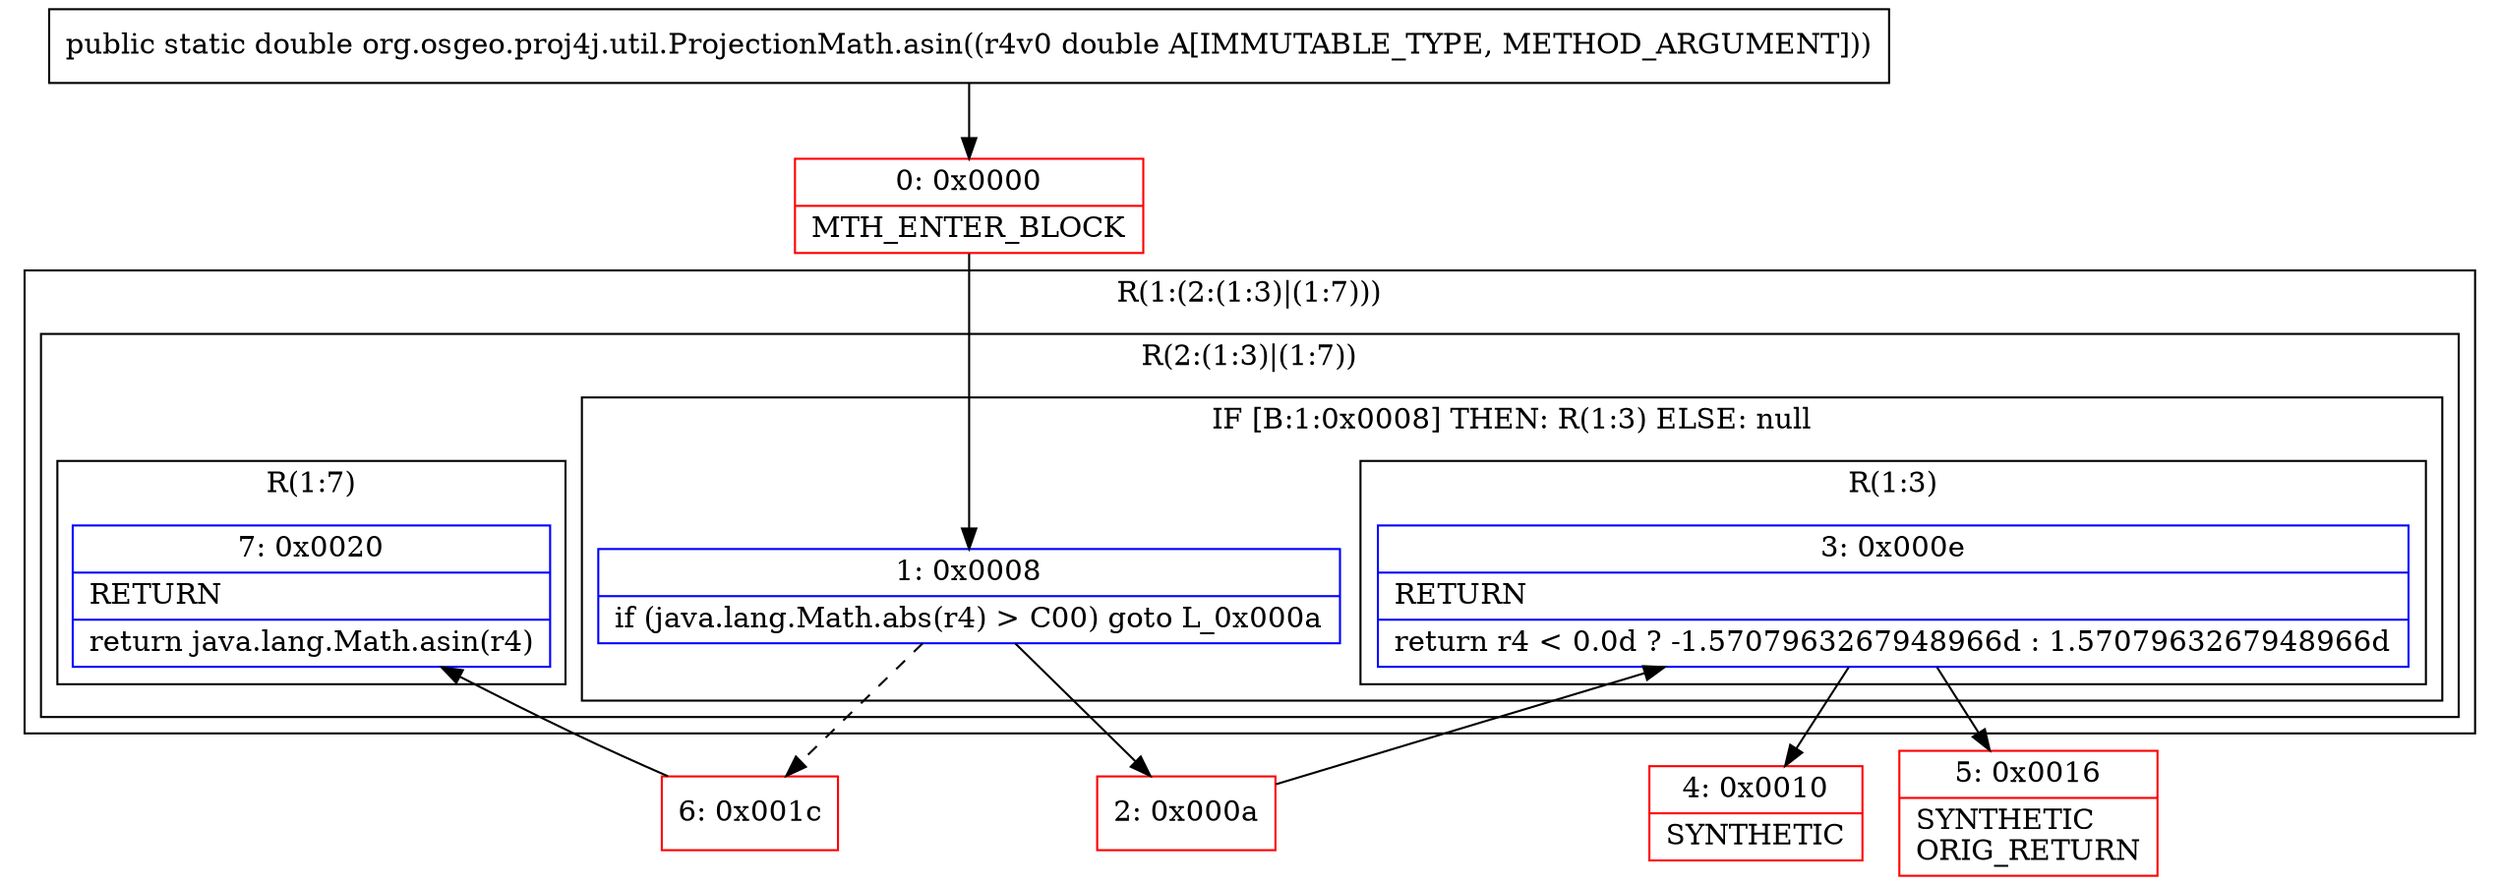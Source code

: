 digraph "CFG fororg.osgeo.proj4j.util.ProjectionMath.asin(D)D" {
subgraph cluster_Region_796196288 {
label = "R(1:(2:(1:3)|(1:7)))";
node [shape=record,color=blue];
subgraph cluster_Region_111661564 {
label = "R(2:(1:3)|(1:7))";
node [shape=record,color=blue];
subgraph cluster_IfRegion_307860951 {
label = "IF [B:1:0x0008] THEN: R(1:3) ELSE: null";
node [shape=record,color=blue];
Node_1 [shape=record,label="{1\:\ 0x0008|if (java.lang.Math.abs(r4) \> C00) goto L_0x000a\l}"];
subgraph cluster_Region_656686492 {
label = "R(1:3)";
node [shape=record,color=blue];
Node_3 [shape=record,label="{3\:\ 0x000e|RETURN\l|return r4 \< 0.0d ? \-1.5707963267948966d : 1.5707963267948966d\l}"];
}
}
subgraph cluster_Region_792088133 {
label = "R(1:7)";
node [shape=record,color=blue];
Node_7 [shape=record,label="{7\:\ 0x0020|RETURN\l|return java.lang.Math.asin(r4)\l}"];
}
}
}
Node_0 [shape=record,color=red,label="{0\:\ 0x0000|MTH_ENTER_BLOCK\l}"];
Node_2 [shape=record,color=red,label="{2\:\ 0x000a}"];
Node_4 [shape=record,color=red,label="{4\:\ 0x0010|SYNTHETIC\l}"];
Node_5 [shape=record,color=red,label="{5\:\ 0x0016|SYNTHETIC\lORIG_RETURN\l}"];
Node_6 [shape=record,color=red,label="{6\:\ 0x001c}"];
MethodNode[shape=record,label="{public static double org.osgeo.proj4j.util.ProjectionMath.asin((r4v0 double A[IMMUTABLE_TYPE, METHOD_ARGUMENT])) }"];
MethodNode -> Node_0;
Node_1 -> Node_2;
Node_1 -> Node_6[style=dashed];
Node_3 -> Node_4;
Node_3 -> Node_5;
Node_0 -> Node_1;
Node_2 -> Node_3;
Node_6 -> Node_7;
}

